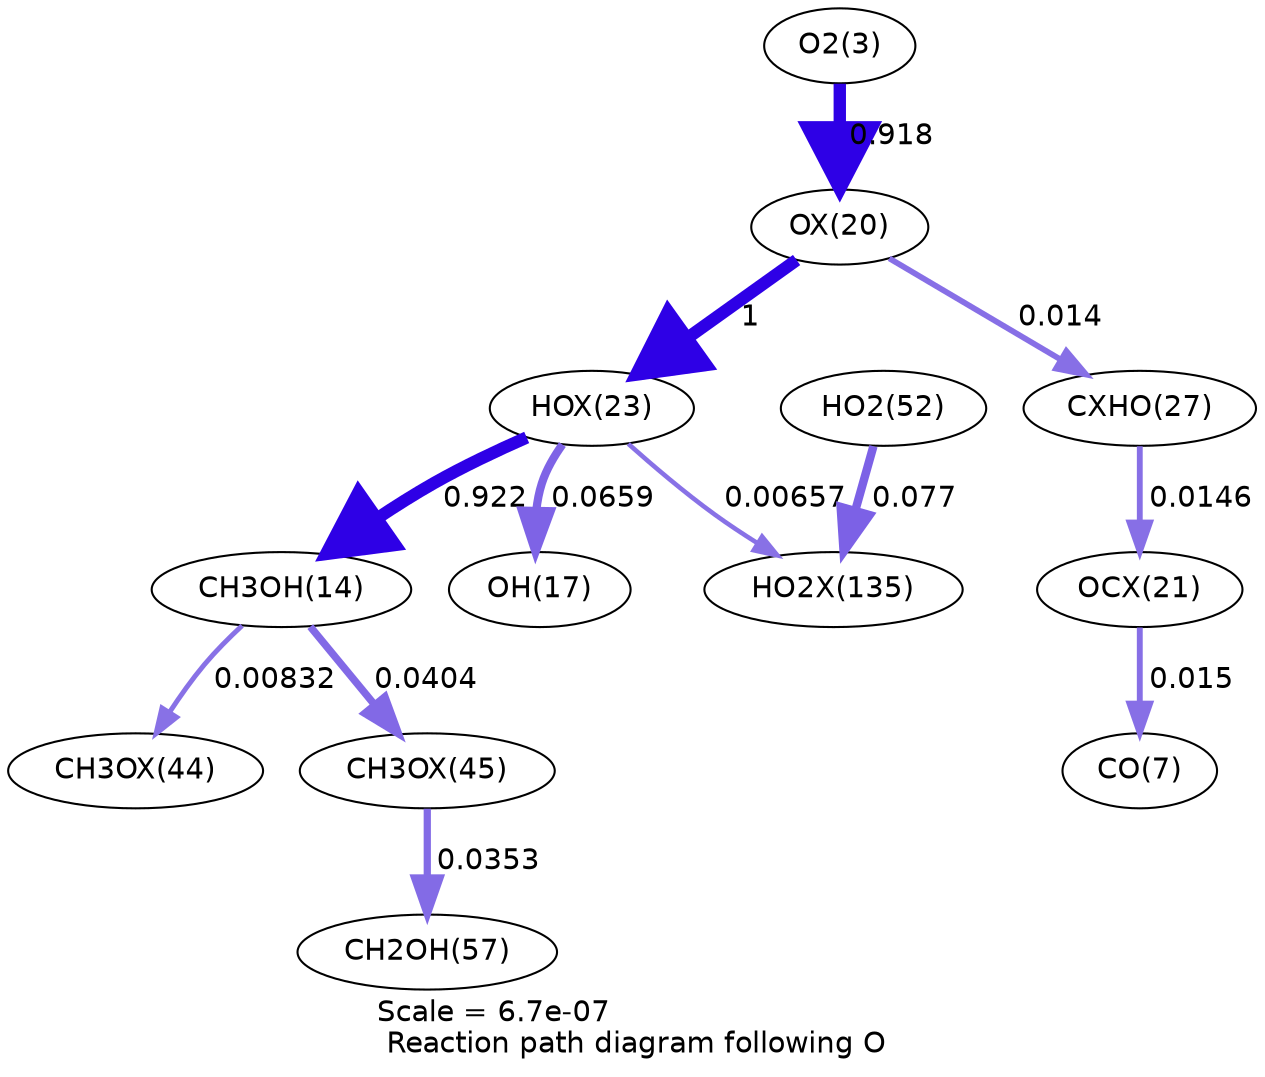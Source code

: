 digraph reaction_paths {
center=1;
s5 -> s34[fontname="Helvetica", penwidth=5.94, arrowsize=2.97, color="0.7, 1.42, 0.9"
, label=" 0.918"];
s34 -> s37[fontname="Helvetica", penwidth=6, arrowsize=3, color="0.7, 1.5, 0.9"
, label=" 1"];
s34 -> s40[fontname="Helvetica", penwidth=2.78, arrowsize=1.39, color="0.7, 0.514, 0.9"
, label=" 0.014"];
s37 -> s16[fontname="Helvetica", penwidth=5.94, arrowsize=2.97, color="0.7, 1.42, 0.9"
, label=" 0.922"];
s37 -> s19[fontname="Helvetica", penwidth=3.95, arrowsize=1.97, color="0.7, 0.566, 0.9"
, label=" 0.0659"];
s37 -> s54[fontname="Helvetica", penwidth=2.21, arrowsize=1.1, color="0.7, 0.507, 0.9"
, label=" 0.00657"];
s16 -> s50[fontname="Helvetica", penwidth=3.58, arrowsize=1.79, color="0.7, 0.54, 0.9"
, label=" 0.0404"];
s16 -> s49[fontname="Helvetica", penwidth=2.38, arrowsize=1.19, color="0.7, 0.508, 0.9"
, label=" 0.00832"];
s50 -> s22[fontname="Helvetica", penwidth=3.48, arrowsize=1.74, color="0.7, 0.535, 0.9"
, label=" 0.0353"];
s21 -> s54[fontname="Helvetica", penwidth=4.06, arrowsize=2.03, color="0.7, 0.577, 0.9"
, label=" 0.077"];
s40 -> s35[fontname="Helvetica", penwidth=2.81, arrowsize=1.4, color="0.7, 0.515, 0.9"
, label=" 0.0146"];
s35 -> s9[fontname="Helvetica", penwidth=2.83, arrowsize=1.41, color="0.7, 0.515, 0.9"
, label=" 0.015"];
s5 [ fontname="Helvetica", label="O2(3)"];
s9 [ fontname="Helvetica", label="CO(7)"];
s16 [ fontname="Helvetica", label="CH3OH(14)"];
s19 [ fontname="Helvetica", label="OH(17)"];
s21 [ fontname="Helvetica", label="HO2(52)"];
s22 [ fontname="Helvetica", label="CH2OH(57)"];
s34 [ fontname="Helvetica", label="OX(20)"];
s35 [ fontname="Helvetica", label="OCX(21)"];
s37 [ fontname="Helvetica", label="HOX(23)"];
s40 [ fontname="Helvetica", label="CXHO(27)"];
s49 [ fontname="Helvetica", label="CH3OX(44)"];
s50 [ fontname="Helvetica", label="CH3OX(45)"];
s54 [ fontname="Helvetica", label="HO2X(135)"];
 label = "Scale = 6.7e-07\l Reaction path diagram following O";
 fontname = "Helvetica";
}
